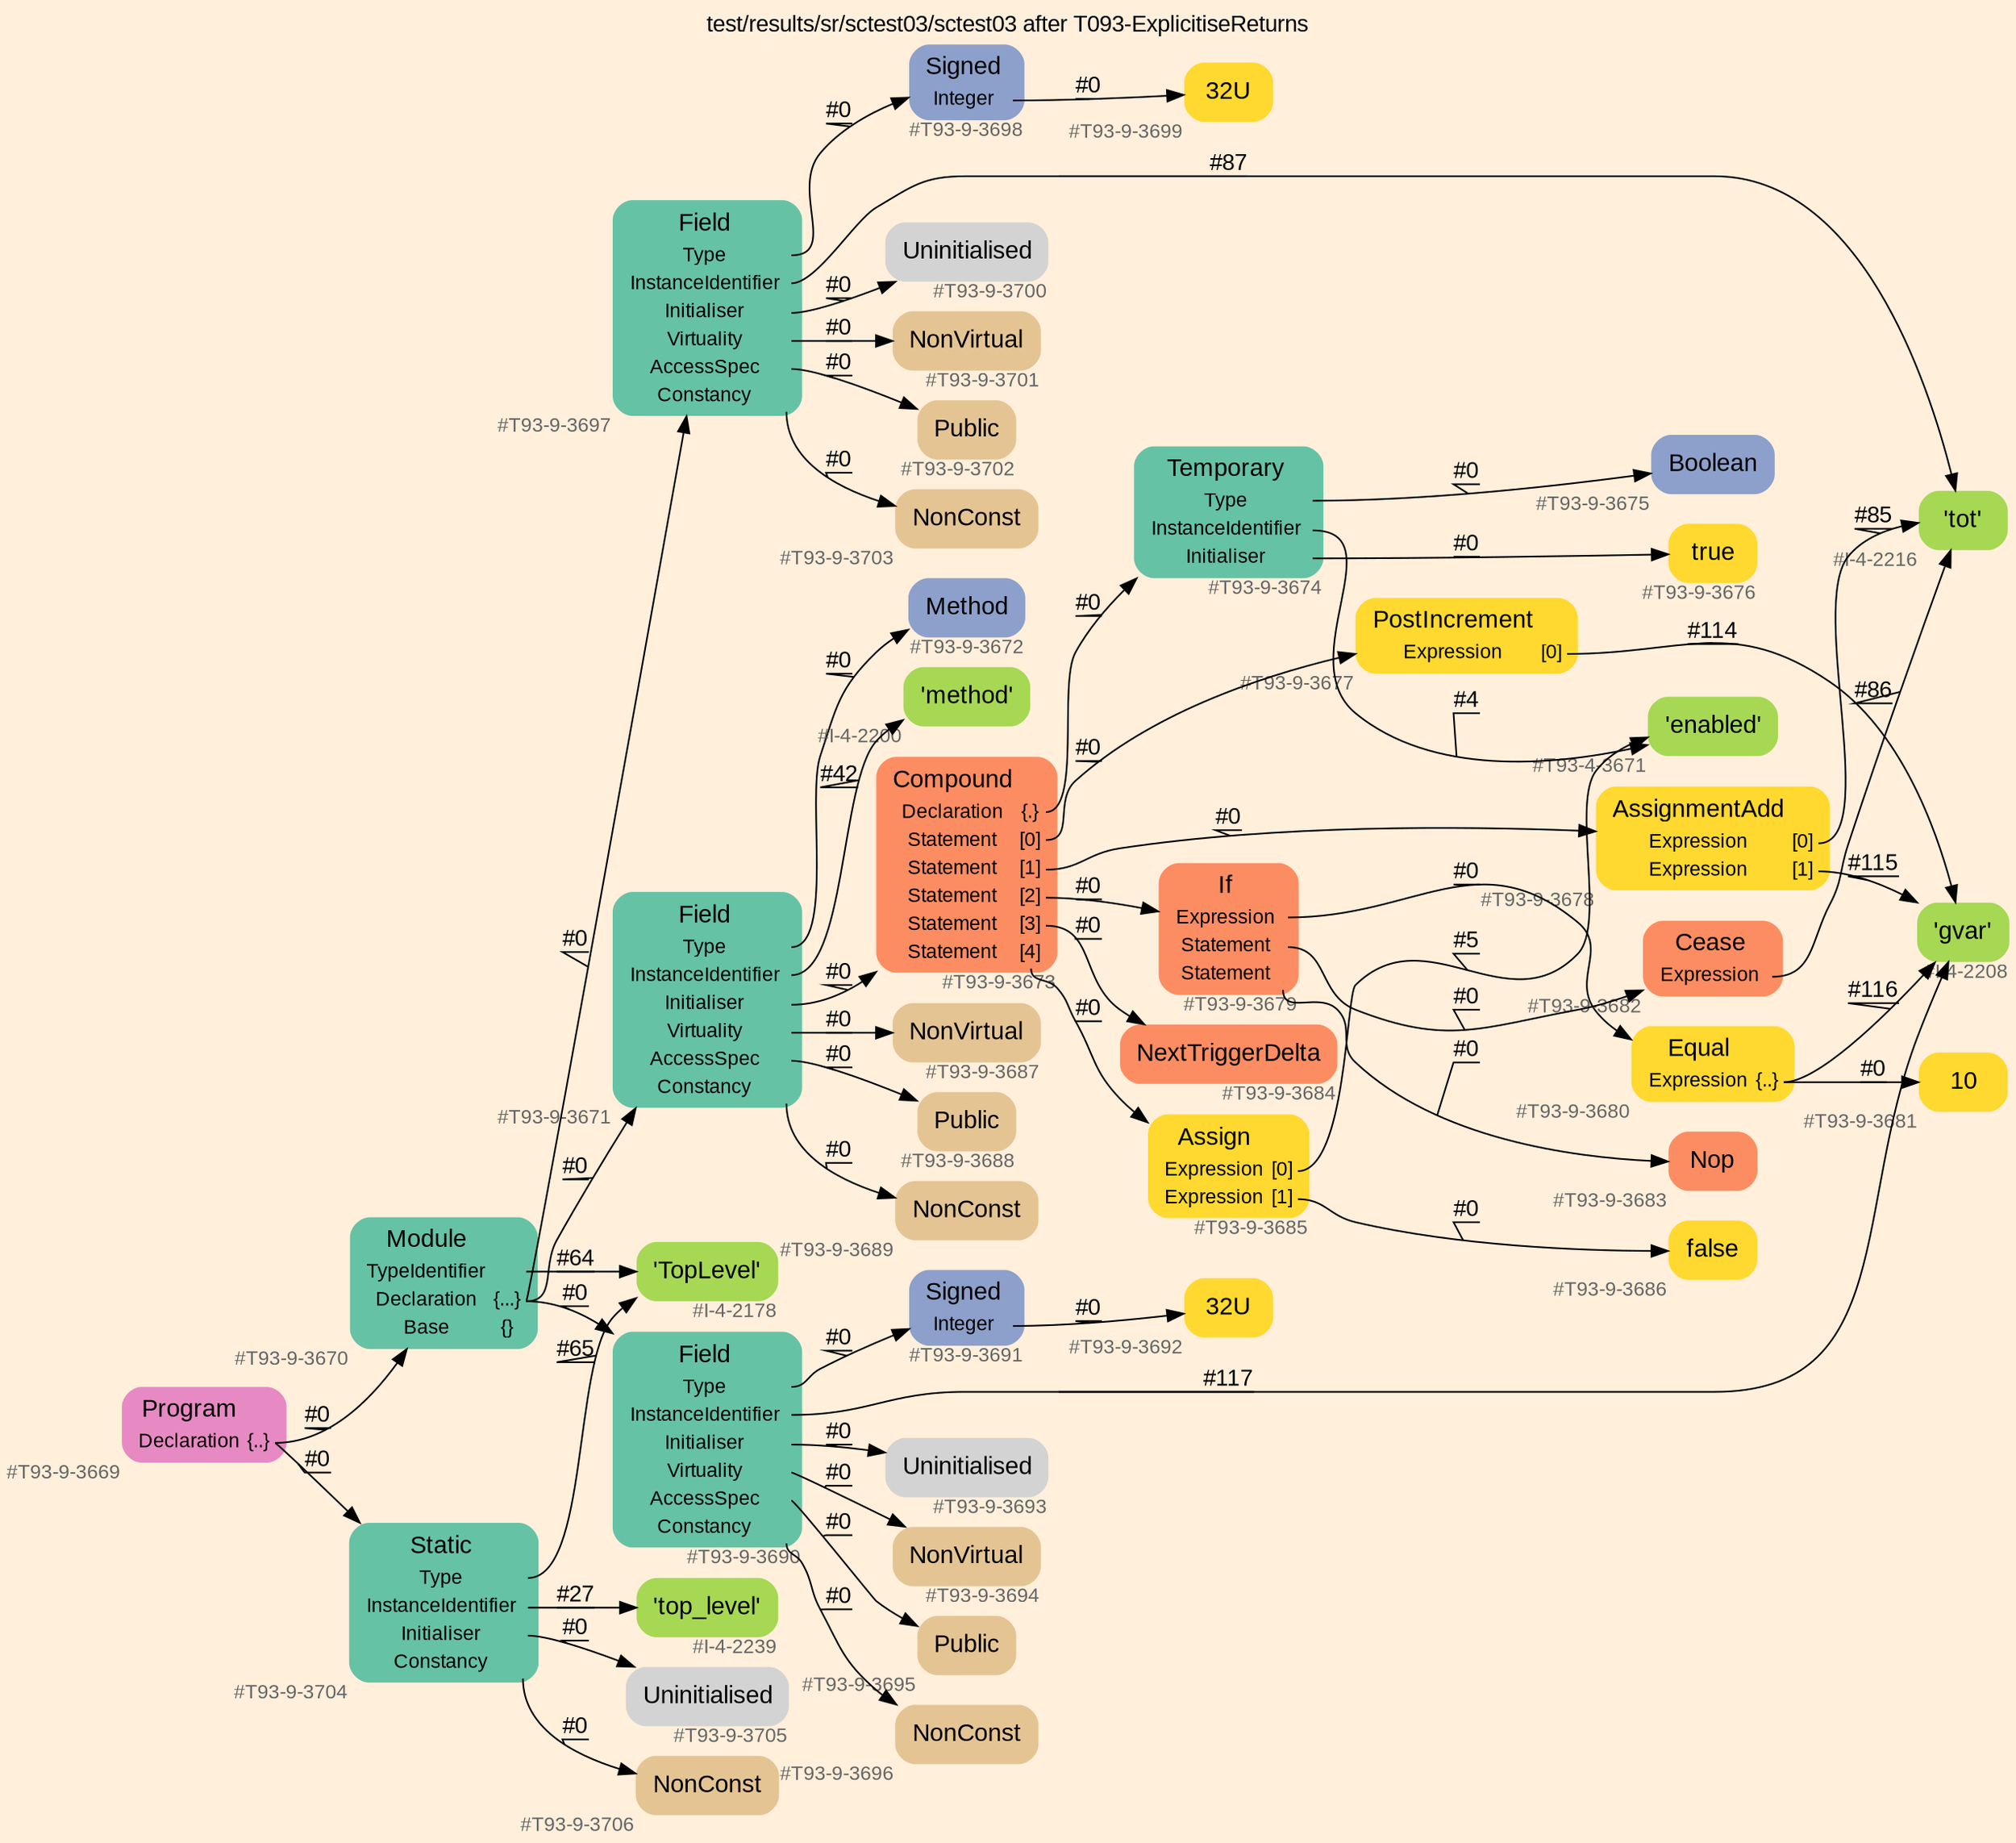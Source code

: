 digraph "test/results/sr/sctest03/sctest03 after T093-ExplicitiseReturns" {
label = "test/results/sr/sctest03/sctest03 after T093-ExplicitiseReturns"
labelloc = t
graph [
    rankdir = "LR"
    ranksep = 0.3
    bgcolor = antiquewhite1
    color = black
    fontcolor = black
    fontname = "Arial"
];
node [
    fontname = "Arial"
];
edge [
    fontname = "Arial"
];

// -------------------- node figure --------------------
// -------- block #T93-9-3669 ----------
"#T93-9-3669" [
    fillcolor = "/set28/4"
    xlabel = "#T93-9-3669"
    fontsize = "12"
    fontcolor = grey40
    shape = "plaintext"
    label = <<TABLE BORDER="0" CELLBORDER="0" CELLSPACING="0">
     <TR><TD><FONT COLOR="black" POINT-SIZE="15">Program</FONT></TD></TR>
     <TR><TD><FONT COLOR="black" POINT-SIZE="12">Declaration</FONT></TD><TD PORT="port0"><FONT COLOR="black" POINT-SIZE="12">{..}</FONT></TD></TR>
    </TABLE>>
    style = "rounded,filled"
];

// -------- block #T93-9-3670 ----------
"#T93-9-3670" [
    fillcolor = "/set28/1"
    xlabel = "#T93-9-3670"
    fontsize = "12"
    fontcolor = grey40
    shape = "plaintext"
    label = <<TABLE BORDER="0" CELLBORDER="0" CELLSPACING="0">
     <TR><TD><FONT COLOR="black" POINT-SIZE="15">Module</FONT></TD></TR>
     <TR><TD><FONT COLOR="black" POINT-SIZE="12">TypeIdentifier</FONT></TD><TD PORT="port0"></TD></TR>
     <TR><TD><FONT COLOR="black" POINT-SIZE="12">Declaration</FONT></TD><TD PORT="port1"><FONT COLOR="black" POINT-SIZE="12">{...}</FONT></TD></TR>
     <TR><TD><FONT COLOR="black" POINT-SIZE="12">Base</FONT></TD><TD PORT="port2"><FONT COLOR="black" POINT-SIZE="12">{}</FONT></TD></TR>
    </TABLE>>
    style = "rounded,filled"
];

// -------- block #I-4-2178 ----------
"#I-4-2178" [
    fillcolor = "/set28/5"
    xlabel = "#I-4-2178"
    fontsize = "12"
    fontcolor = grey40
    shape = "plaintext"
    label = <<TABLE BORDER="0" CELLBORDER="0" CELLSPACING="0">
     <TR><TD><FONT COLOR="black" POINT-SIZE="15">'TopLevel'</FONT></TD></TR>
    </TABLE>>
    style = "rounded,filled"
];

// -------- block #T93-9-3671 ----------
"#T93-9-3671" [
    fillcolor = "/set28/1"
    xlabel = "#T93-9-3671"
    fontsize = "12"
    fontcolor = grey40
    shape = "plaintext"
    label = <<TABLE BORDER="0" CELLBORDER="0" CELLSPACING="0">
     <TR><TD><FONT COLOR="black" POINT-SIZE="15">Field</FONT></TD></TR>
     <TR><TD><FONT COLOR="black" POINT-SIZE="12">Type</FONT></TD><TD PORT="port0"></TD></TR>
     <TR><TD><FONT COLOR="black" POINT-SIZE="12">InstanceIdentifier</FONT></TD><TD PORT="port1"></TD></TR>
     <TR><TD><FONT COLOR="black" POINT-SIZE="12">Initialiser</FONT></TD><TD PORT="port2"></TD></TR>
     <TR><TD><FONT COLOR="black" POINT-SIZE="12">Virtuality</FONT></TD><TD PORT="port3"></TD></TR>
     <TR><TD><FONT COLOR="black" POINT-SIZE="12">AccessSpec</FONT></TD><TD PORT="port4"></TD></TR>
     <TR><TD><FONT COLOR="black" POINT-SIZE="12">Constancy</FONT></TD><TD PORT="port5"></TD></TR>
    </TABLE>>
    style = "rounded,filled"
];

// -------- block #T93-9-3672 ----------
"#T93-9-3672" [
    fillcolor = "/set28/3"
    xlabel = "#T93-9-3672"
    fontsize = "12"
    fontcolor = grey40
    shape = "plaintext"
    label = <<TABLE BORDER="0" CELLBORDER="0" CELLSPACING="0">
     <TR><TD><FONT COLOR="black" POINT-SIZE="15">Method</FONT></TD></TR>
    </TABLE>>
    style = "rounded,filled"
];

// -------- block #I-4-2200 ----------
"#I-4-2200" [
    fillcolor = "/set28/5"
    xlabel = "#I-4-2200"
    fontsize = "12"
    fontcolor = grey40
    shape = "plaintext"
    label = <<TABLE BORDER="0" CELLBORDER="0" CELLSPACING="0">
     <TR><TD><FONT COLOR="black" POINT-SIZE="15">'method'</FONT></TD></TR>
    </TABLE>>
    style = "rounded,filled"
];

// -------- block #T93-9-3673 ----------
"#T93-9-3673" [
    fillcolor = "/set28/2"
    xlabel = "#T93-9-3673"
    fontsize = "12"
    fontcolor = grey40
    shape = "plaintext"
    label = <<TABLE BORDER="0" CELLBORDER="0" CELLSPACING="0">
     <TR><TD><FONT COLOR="black" POINT-SIZE="15">Compound</FONT></TD></TR>
     <TR><TD><FONT COLOR="black" POINT-SIZE="12">Declaration</FONT></TD><TD PORT="port0"><FONT COLOR="black" POINT-SIZE="12">{.}</FONT></TD></TR>
     <TR><TD><FONT COLOR="black" POINT-SIZE="12">Statement</FONT></TD><TD PORT="port1"><FONT COLOR="black" POINT-SIZE="12">[0]</FONT></TD></TR>
     <TR><TD><FONT COLOR="black" POINT-SIZE="12">Statement</FONT></TD><TD PORT="port2"><FONT COLOR="black" POINT-SIZE="12">[1]</FONT></TD></TR>
     <TR><TD><FONT COLOR="black" POINT-SIZE="12">Statement</FONT></TD><TD PORT="port3"><FONT COLOR="black" POINT-SIZE="12">[2]</FONT></TD></TR>
     <TR><TD><FONT COLOR="black" POINT-SIZE="12">Statement</FONT></TD><TD PORT="port4"><FONT COLOR="black" POINT-SIZE="12">[3]</FONT></TD></TR>
     <TR><TD><FONT COLOR="black" POINT-SIZE="12">Statement</FONT></TD><TD PORT="port5"><FONT COLOR="black" POINT-SIZE="12">[4]</FONT></TD></TR>
    </TABLE>>
    style = "rounded,filled"
];

// -------- block #T93-9-3674 ----------
"#T93-9-3674" [
    fillcolor = "/set28/1"
    xlabel = "#T93-9-3674"
    fontsize = "12"
    fontcolor = grey40
    shape = "plaintext"
    label = <<TABLE BORDER="0" CELLBORDER="0" CELLSPACING="0">
     <TR><TD><FONT COLOR="black" POINT-SIZE="15">Temporary</FONT></TD></TR>
     <TR><TD><FONT COLOR="black" POINT-SIZE="12">Type</FONT></TD><TD PORT="port0"></TD></TR>
     <TR><TD><FONT COLOR="black" POINT-SIZE="12">InstanceIdentifier</FONT></TD><TD PORT="port1"></TD></TR>
     <TR><TD><FONT COLOR="black" POINT-SIZE="12">Initialiser</FONT></TD><TD PORT="port2"></TD></TR>
    </TABLE>>
    style = "rounded,filled"
];

// -------- block #T93-9-3675 ----------
"#T93-9-3675" [
    fillcolor = "/set28/3"
    xlabel = "#T93-9-3675"
    fontsize = "12"
    fontcolor = grey40
    shape = "plaintext"
    label = <<TABLE BORDER="0" CELLBORDER="0" CELLSPACING="0">
     <TR><TD><FONT COLOR="black" POINT-SIZE="15">Boolean</FONT></TD></TR>
    </TABLE>>
    style = "rounded,filled"
];

// -------- block #T93-4-3671 ----------
"#T93-4-3671" [
    fillcolor = "/set28/5"
    xlabel = "#T93-4-3671"
    fontsize = "12"
    fontcolor = grey40
    shape = "plaintext"
    label = <<TABLE BORDER="0" CELLBORDER="0" CELLSPACING="0">
     <TR><TD><FONT COLOR="black" POINT-SIZE="15">'enabled'</FONT></TD></TR>
    </TABLE>>
    style = "rounded,filled"
];

// -------- block #T93-9-3676 ----------
"#T93-9-3676" [
    fillcolor = "/set28/6"
    xlabel = "#T93-9-3676"
    fontsize = "12"
    fontcolor = grey40
    shape = "plaintext"
    label = <<TABLE BORDER="0" CELLBORDER="0" CELLSPACING="0">
     <TR><TD><FONT COLOR="black" POINT-SIZE="15">true</FONT></TD></TR>
    </TABLE>>
    style = "rounded,filled"
];

// -------- block #T93-9-3677 ----------
"#T93-9-3677" [
    fillcolor = "/set28/6"
    xlabel = "#T93-9-3677"
    fontsize = "12"
    fontcolor = grey40
    shape = "plaintext"
    label = <<TABLE BORDER="0" CELLBORDER="0" CELLSPACING="0">
     <TR><TD><FONT COLOR="black" POINT-SIZE="15">PostIncrement</FONT></TD></TR>
     <TR><TD><FONT COLOR="black" POINT-SIZE="12">Expression</FONT></TD><TD PORT="port0"><FONT COLOR="black" POINT-SIZE="12">[0]</FONT></TD></TR>
    </TABLE>>
    style = "rounded,filled"
];

// -------- block #I-4-2208 ----------
"#I-4-2208" [
    fillcolor = "/set28/5"
    xlabel = "#I-4-2208"
    fontsize = "12"
    fontcolor = grey40
    shape = "plaintext"
    label = <<TABLE BORDER="0" CELLBORDER="0" CELLSPACING="0">
     <TR><TD><FONT COLOR="black" POINT-SIZE="15">'gvar'</FONT></TD></TR>
    </TABLE>>
    style = "rounded,filled"
];

// -------- block #T93-9-3678 ----------
"#T93-9-3678" [
    fillcolor = "/set28/6"
    xlabel = "#T93-9-3678"
    fontsize = "12"
    fontcolor = grey40
    shape = "plaintext"
    label = <<TABLE BORDER="0" CELLBORDER="0" CELLSPACING="0">
     <TR><TD><FONT COLOR="black" POINT-SIZE="15">AssignmentAdd</FONT></TD></TR>
     <TR><TD><FONT COLOR="black" POINT-SIZE="12">Expression</FONT></TD><TD PORT="port0"><FONT COLOR="black" POINT-SIZE="12">[0]</FONT></TD></TR>
     <TR><TD><FONT COLOR="black" POINT-SIZE="12">Expression</FONT></TD><TD PORT="port1"><FONT COLOR="black" POINT-SIZE="12">[1]</FONT></TD></TR>
    </TABLE>>
    style = "rounded,filled"
];

// -------- block #I-4-2216 ----------
"#I-4-2216" [
    fillcolor = "/set28/5"
    xlabel = "#I-4-2216"
    fontsize = "12"
    fontcolor = grey40
    shape = "plaintext"
    label = <<TABLE BORDER="0" CELLBORDER="0" CELLSPACING="0">
     <TR><TD><FONT COLOR="black" POINT-SIZE="15">'tot'</FONT></TD></TR>
    </TABLE>>
    style = "rounded,filled"
];

// -------- block #T93-9-3679 ----------
"#T93-9-3679" [
    fillcolor = "/set28/2"
    xlabel = "#T93-9-3679"
    fontsize = "12"
    fontcolor = grey40
    shape = "plaintext"
    label = <<TABLE BORDER="0" CELLBORDER="0" CELLSPACING="0">
     <TR><TD><FONT COLOR="black" POINT-SIZE="15">If</FONT></TD></TR>
     <TR><TD><FONT COLOR="black" POINT-SIZE="12">Expression</FONT></TD><TD PORT="port0"></TD></TR>
     <TR><TD><FONT COLOR="black" POINT-SIZE="12">Statement</FONT></TD><TD PORT="port1"></TD></TR>
     <TR><TD><FONT COLOR="black" POINT-SIZE="12">Statement</FONT></TD><TD PORT="port2"></TD></TR>
    </TABLE>>
    style = "rounded,filled"
];

// -------- block #T93-9-3680 ----------
"#T93-9-3680" [
    fillcolor = "/set28/6"
    xlabel = "#T93-9-3680"
    fontsize = "12"
    fontcolor = grey40
    shape = "plaintext"
    label = <<TABLE BORDER="0" CELLBORDER="0" CELLSPACING="0">
     <TR><TD><FONT COLOR="black" POINT-SIZE="15">Equal</FONT></TD></TR>
     <TR><TD><FONT COLOR="black" POINT-SIZE="12">Expression</FONT></TD><TD PORT="port0"><FONT COLOR="black" POINT-SIZE="12">{..}</FONT></TD></TR>
    </TABLE>>
    style = "rounded,filled"
];

// -------- block #T93-9-3681 ----------
"#T93-9-3681" [
    fillcolor = "/set28/6"
    xlabel = "#T93-9-3681"
    fontsize = "12"
    fontcolor = grey40
    shape = "plaintext"
    label = <<TABLE BORDER="0" CELLBORDER="0" CELLSPACING="0">
     <TR><TD><FONT COLOR="black" POINT-SIZE="15">10</FONT></TD></TR>
    </TABLE>>
    style = "rounded,filled"
];

// -------- block #T93-9-3682 ----------
"#T93-9-3682" [
    fillcolor = "/set28/2"
    xlabel = "#T93-9-3682"
    fontsize = "12"
    fontcolor = grey40
    shape = "plaintext"
    label = <<TABLE BORDER="0" CELLBORDER="0" CELLSPACING="0">
     <TR><TD><FONT COLOR="black" POINT-SIZE="15">Cease</FONT></TD></TR>
     <TR><TD><FONT COLOR="black" POINT-SIZE="12">Expression</FONT></TD><TD PORT="port0"></TD></TR>
    </TABLE>>
    style = "rounded,filled"
];

// -------- block #T93-9-3683 ----------
"#T93-9-3683" [
    fillcolor = "/set28/2"
    xlabel = "#T93-9-3683"
    fontsize = "12"
    fontcolor = grey40
    shape = "plaintext"
    label = <<TABLE BORDER="0" CELLBORDER="0" CELLSPACING="0">
     <TR><TD><FONT COLOR="black" POINT-SIZE="15">Nop</FONT></TD></TR>
    </TABLE>>
    style = "rounded,filled"
];

// -------- block #T93-9-3684 ----------
"#T93-9-3684" [
    fillcolor = "/set28/2"
    xlabel = "#T93-9-3684"
    fontsize = "12"
    fontcolor = grey40
    shape = "plaintext"
    label = <<TABLE BORDER="0" CELLBORDER="0" CELLSPACING="0">
     <TR><TD><FONT COLOR="black" POINT-SIZE="15">NextTriggerDelta</FONT></TD></TR>
    </TABLE>>
    style = "rounded,filled"
];

// -------- block #T93-9-3685 ----------
"#T93-9-3685" [
    fillcolor = "/set28/6"
    xlabel = "#T93-9-3685"
    fontsize = "12"
    fontcolor = grey40
    shape = "plaintext"
    label = <<TABLE BORDER="0" CELLBORDER="0" CELLSPACING="0">
     <TR><TD><FONT COLOR="black" POINT-SIZE="15">Assign</FONT></TD></TR>
     <TR><TD><FONT COLOR="black" POINT-SIZE="12">Expression</FONT></TD><TD PORT="port0"><FONT COLOR="black" POINT-SIZE="12">[0]</FONT></TD></TR>
     <TR><TD><FONT COLOR="black" POINT-SIZE="12">Expression</FONT></TD><TD PORT="port1"><FONT COLOR="black" POINT-SIZE="12">[1]</FONT></TD></TR>
    </TABLE>>
    style = "rounded,filled"
];

// -------- block #T93-9-3686 ----------
"#T93-9-3686" [
    fillcolor = "/set28/6"
    xlabel = "#T93-9-3686"
    fontsize = "12"
    fontcolor = grey40
    shape = "plaintext"
    label = <<TABLE BORDER="0" CELLBORDER="0" CELLSPACING="0">
     <TR><TD><FONT COLOR="black" POINT-SIZE="15">false</FONT></TD></TR>
    </TABLE>>
    style = "rounded,filled"
];

// -------- block #T93-9-3687 ----------
"#T93-9-3687" [
    fillcolor = "/set28/7"
    xlabel = "#T93-9-3687"
    fontsize = "12"
    fontcolor = grey40
    shape = "plaintext"
    label = <<TABLE BORDER="0" CELLBORDER="0" CELLSPACING="0">
     <TR><TD><FONT COLOR="black" POINT-SIZE="15">NonVirtual</FONT></TD></TR>
    </TABLE>>
    style = "rounded,filled"
];

// -------- block #T93-9-3688 ----------
"#T93-9-3688" [
    fillcolor = "/set28/7"
    xlabel = "#T93-9-3688"
    fontsize = "12"
    fontcolor = grey40
    shape = "plaintext"
    label = <<TABLE BORDER="0" CELLBORDER="0" CELLSPACING="0">
     <TR><TD><FONT COLOR="black" POINT-SIZE="15">Public</FONT></TD></TR>
    </TABLE>>
    style = "rounded,filled"
];

// -------- block #T93-9-3689 ----------
"#T93-9-3689" [
    fillcolor = "/set28/7"
    xlabel = "#T93-9-3689"
    fontsize = "12"
    fontcolor = grey40
    shape = "plaintext"
    label = <<TABLE BORDER="0" CELLBORDER="0" CELLSPACING="0">
     <TR><TD><FONT COLOR="black" POINT-SIZE="15">NonConst</FONT></TD></TR>
    </TABLE>>
    style = "rounded,filled"
];

// -------- block #T93-9-3690 ----------
"#T93-9-3690" [
    fillcolor = "/set28/1"
    xlabel = "#T93-9-3690"
    fontsize = "12"
    fontcolor = grey40
    shape = "plaintext"
    label = <<TABLE BORDER="0" CELLBORDER="0" CELLSPACING="0">
     <TR><TD><FONT COLOR="black" POINT-SIZE="15">Field</FONT></TD></TR>
     <TR><TD><FONT COLOR="black" POINT-SIZE="12">Type</FONT></TD><TD PORT="port0"></TD></TR>
     <TR><TD><FONT COLOR="black" POINT-SIZE="12">InstanceIdentifier</FONT></TD><TD PORT="port1"></TD></TR>
     <TR><TD><FONT COLOR="black" POINT-SIZE="12">Initialiser</FONT></TD><TD PORT="port2"></TD></TR>
     <TR><TD><FONT COLOR="black" POINT-SIZE="12">Virtuality</FONT></TD><TD PORT="port3"></TD></TR>
     <TR><TD><FONT COLOR="black" POINT-SIZE="12">AccessSpec</FONT></TD><TD PORT="port4"></TD></TR>
     <TR><TD><FONT COLOR="black" POINT-SIZE="12">Constancy</FONT></TD><TD PORT="port5"></TD></TR>
    </TABLE>>
    style = "rounded,filled"
];

// -------- block #T93-9-3691 ----------
"#T93-9-3691" [
    fillcolor = "/set28/3"
    xlabel = "#T93-9-3691"
    fontsize = "12"
    fontcolor = grey40
    shape = "plaintext"
    label = <<TABLE BORDER="0" CELLBORDER="0" CELLSPACING="0">
     <TR><TD><FONT COLOR="black" POINT-SIZE="15">Signed</FONT></TD></TR>
     <TR><TD><FONT COLOR="black" POINT-SIZE="12">Integer</FONT></TD><TD PORT="port0"></TD></TR>
    </TABLE>>
    style = "rounded,filled"
];

// -------- block #T93-9-3692 ----------
"#T93-9-3692" [
    fillcolor = "/set28/6"
    xlabel = "#T93-9-3692"
    fontsize = "12"
    fontcolor = grey40
    shape = "plaintext"
    label = <<TABLE BORDER="0" CELLBORDER="0" CELLSPACING="0">
     <TR><TD><FONT COLOR="black" POINT-SIZE="15">32U</FONT></TD></TR>
    </TABLE>>
    style = "rounded,filled"
];

// -------- block #T93-9-3693 ----------
"#T93-9-3693" [
    xlabel = "#T93-9-3693"
    fontsize = "12"
    fontcolor = grey40
    shape = "plaintext"
    label = <<TABLE BORDER="0" CELLBORDER="0" CELLSPACING="0">
     <TR><TD><FONT COLOR="black" POINT-SIZE="15">Uninitialised</FONT></TD></TR>
    </TABLE>>
    style = "rounded,filled"
];

// -------- block #T93-9-3694 ----------
"#T93-9-3694" [
    fillcolor = "/set28/7"
    xlabel = "#T93-9-3694"
    fontsize = "12"
    fontcolor = grey40
    shape = "plaintext"
    label = <<TABLE BORDER="0" CELLBORDER="0" CELLSPACING="0">
     <TR><TD><FONT COLOR="black" POINT-SIZE="15">NonVirtual</FONT></TD></TR>
    </TABLE>>
    style = "rounded,filled"
];

// -------- block #T93-9-3695 ----------
"#T93-9-3695" [
    fillcolor = "/set28/7"
    xlabel = "#T93-9-3695"
    fontsize = "12"
    fontcolor = grey40
    shape = "plaintext"
    label = <<TABLE BORDER="0" CELLBORDER="0" CELLSPACING="0">
     <TR><TD><FONT COLOR="black" POINT-SIZE="15">Public</FONT></TD></TR>
    </TABLE>>
    style = "rounded,filled"
];

// -------- block #T93-9-3696 ----------
"#T93-9-3696" [
    fillcolor = "/set28/7"
    xlabel = "#T93-9-3696"
    fontsize = "12"
    fontcolor = grey40
    shape = "plaintext"
    label = <<TABLE BORDER="0" CELLBORDER="0" CELLSPACING="0">
     <TR><TD><FONT COLOR="black" POINT-SIZE="15">NonConst</FONT></TD></TR>
    </TABLE>>
    style = "rounded,filled"
];

// -------- block #T93-9-3697 ----------
"#T93-9-3697" [
    fillcolor = "/set28/1"
    xlabel = "#T93-9-3697"
    fontsize = "12"
    fontcolor = grey40
    shape = "plaintext"
    label = <<TABLE BORDER="0" CELLBORDER="0" CELLSPACING="0">
     <TR><TD><FONT COLOR="black" POINT-SIZE="15">Field</FONT></TD></TR>
     <TR><TD><FONT COLOR="black" POINT-SIZE="12">Type</FONT></TD><TD PORT="port0"></TD></TR>
     <TR><TD><FONT COLOR="black" POINT-SIZE="12">InstanceIdentifier</FONT></TD><TD PORT="port1"></TD></TR>
     <TR><TD><FONT COLOR="black" POINT-SIZE="12">Initialiser</FONT></TD><TD PORT="port2"></TD></TR>
     <TR><TD><FONT COLOR="black" POINT-SIZE="12">Virtuality</FONT></TD><TD PORT="port3"></TD></TR>
     <TR><TD><FONT COLOR="black" POINT-SIZE="12">AccessSpec</FONT></TD><TD PORT="port4"></TD></TR>
     <TR><TD><FONT COLOR="black" POINT-SIZE="12">Constancy</FONT></TD><TD PORT="port5"></TD></TR>
    </TABLE>>
    style = "rounded,filled"
];

// -------- block #T93-9-3698 ----------
"#T93-9-3698" [
    fillcolor = "/set28/3"
    xlabel = "#T93-9-3698"
    fontsize = "12"
    fontcolor = grey40
    shape = "plaintext"
    label = <<TABLE BORDER="0" CELLBORDER="0" CELLSPACING="0">
     <TR><TD><FONT COLOR="black" POINT-SIZE="15">Signed</FONT></TD></TR>
     <TR><TD><FONT COLOR="black" POINT-SIZE="12">Integer</FONT></TD><TD PORT="port0"></TD></TR>
    </TABLE>>
    style = "rounded,filled"
];

// -------- block #T93-9-3699 ----------
"#T93-9-3699" [
    fillcolor = "/set28/6"
    xlabel = "#T93-9-3699"
    fontsize = "12"
    fontcolor = grey40
    shape = "plaintext"
    label = <<TABLE BORDER="0" CELLBORDER="0" CELLSPACING="0">
     <TR><TD><FONT COLOR="black" POINT-SIZE="15">32U</FONT></TD></TR>
    </TABLE>>
    style = "rounded,filled"
];

// -------- block #T93-9-3700 ----------
"#T93-9-3700" [
    xlabel = "#T93-9-3700"
    fontsize = "12"
    fontcolor = grey40
    shape = "plaintext"
    label = <<TABLE BORDER="0" CELLBORDER="0" CELLSPACING="0">
     <TR><TD><FONT COLOR="black" POINT-SIZE="15">Uninitialised</FONT></TD></TR>
    </TABLE>>
    style = "rounded,filled"
];

// -------- block #T93-9-3701 ----------
"#T93-9-3701" [
    fillcolor = "/set28/7"
    xlabel = "#T93-9-3701"
    fontsize = "12"
    fontcolor = grey40
    shape = "plaintext"
    label = <<TABLE BORDER="0" CELLBORDER="0" CELLSPACING="0">
     <TR><TD><FONT COLOR="black" POINT-SIZE="15">NonVirtual</FONT></TD></TR>
    </TABLE>>
    style = "rounded,filled"
];

// -------- block #T93-9-3702 ----------
"#T93-9-3702" [
    fillcolor = "/set28/7"
    xlabel = "#T93-9-3702"
    fontsize = "12"
    fontcolor = grey40
    shape = "plaintext"
    label = <<TABLE BORDER="0" CELLBORDER="0" CELLSPACING="0">
     <TR><TD><FONT COLOR="black" POINT-SIZE="15">Public</FONT></TD></TR>
    </TABLE>>
    style = "rounded,filled"
];

// -------- block #T93-9-3703 ----------
"#T93-9-3703" [
    fillcolor = "/set28/7"
    xlabel = "#T93-9-3703"
    fontsize = "12"
    fontcolor = grey40
    shape = "plaintext"
    label = <<TABLE BORDER="0" CELLBORDER="0" CELLSPACING="0">
     <TR><TD><FONT COLOR="black" POINT-SIZE="15">NonConst</FONT></TD></TR>
    </TABLE>>
    style = "rounded,filled"
];

// -------- block #T93-9-3704 ----------
"#T93-9-3704" [
    fillcolor = "/set28/1"
    xlabel = "#T93-9-3704"
    fontsize = "12"
    fontcolor = grey40
    shape = "plaintext"
    label = <<TABLE BORDER="0" CELLBORDER="0" CELLSPACING="0">
     <TR><TD><FONT COLOR="black" POINT-SIZE="15">Static</FONT></TD></TR>
     <TR><TD><FONT COLOR="black" POINT-SIZE="12">Type</FONT></TD><TD PORT="port0"></TD></TR>
     <TR><TD><FONT COLOR="black" POINT-SIZE="12">InstanceIdentifier</FONT></TD><TD PORT="port1"></TD></TR>
     <TR><TD><FONT COLOR="black" POINT-SIZE="12">Initialiser</FONT></TD><TD PORT="port2"></TD></TR>
     <TR><TD><FONT COLOR="black" POINT-SIZE="12">Constancy</FONT></TD><TD PORT="port3"></TD></TR>
    </TABLE>>
    style = "rounded,filled"
];

// -------- block #I-4-2239 ----------
"#I-4-2239" [
    fillcolor = "/set28/5"
    xlabel = "#I-4-2239"
    fontsize = "12"
    fontcolor = grey40
    shape = "plaintext"
    label = <<TABLE BORDER="0" CELLBORDER="0" CELLSPACING="0">
     <TR><TD><FONT COLOR="black" POINT-SIZE="15">'top_level'</FONT></TD></TR>
    </TABLE>>
    style = "rounded,filled"
];

// -------- block #T93-9-3705 ----------
"#T93-9-3705" [
    xlabel = "#T93-9-3705"
    fontsize = "12"
    fontcolor = grey40
    shape = "plaintext"
    label = <<TABLE BORDER="0" CELLBORDER="0" CELLSPACING="0">
     <TR><TD><FONT COLOR="black" POINT-SIZE="15">Uninitialised</FONT></TD></TR>
    </TABLE>>
    style = "rounded,filled"
];

// -------- block #T93-9-3706 ----------
"#T93-9-3706" [
    fillcolor = "/set28/7"
    xlabel = "#T93-9-3706"
    fontsize = "12"
    fontcolor = grey40
    shape = "plaintext"
    label = <<TABLE BORDER="0" CELLBORDER="0" CELLSPACING="0">
     <TR><TD><FONT COLOR="black" POINT-SIZE="15">NonConst</FONT></TD></TR>
    </TABLE>>
    style = "rounded,filled"
];

"#T93-9-3669":port0 -> "#T93-9-3670" [
    label = "#0"
    decorate = true
    color = black
    fontcolor = black
];

"#T93-9-3669":port0 -> "#T93-9-3704" [
    label = "#0"
    decorate = true
    color = black
    fontcolor = black
];

"#T93-9-3670":port0 -> "#I-4-2178" [
    label = "#64"
    decorate = true
    color = black
    fontcolor = black
];

"#T93-9-3670":port1 -> "#T93-9-3671" [
    label = "#0"
    decorate = true
    color = black
    fontcolor = black
];

"#T93-9-3670":port1 -> "#T93-9-3690" [
    label = "#0"
    decorate = true
    color = black
    fontcolor = black
];

"#T93-9-3670":port1 -> "#T93-9-3697" [
    label = "#0"
    decorate = true
    color = black
    fontcolor = black
];

"#T93-9-3671":port0 -> "#T93-9-3672" [
    label = "#0"
    decorate = true
    color = black
    fontcolor = black
];

"#T93-9-3671":port1 -> "#I-4-2200" [
    label = "#42"
    decorate = true
    color = black
    fontcolor = black
];

"#T93-9-3671":port2 -> "#T93-9-3673" [
    label = "#0"
    decorate = true
    color = black
    fontcolor = black
];

"#T93-9-3671":port3 -> "#T93-9-3687" [
    label = "#0"
    decorate = true
    color = black
    fontcolor = black
];

"#T93-9-3671":port4 -> "#T93-9-3688" [
    label = "#0"
    decorate = true
    color = black
    fontcolor = black
];

"#T93-9-3671":port5 -> "#T93-9-3689" [
    label = "#0"
    decorate = true
    color = black
    fontcolor = black
];

"#T93-9-3673":port0 -> "#T93-9-3674" [
    label = "#0"
    decorate = true
    color = black
    fontcolor = black
];

"#T93-9-3673":port1 -> "#T93-9-3677" [
    label = "#0"
    decorate = true
    color = black
    fontcolor = black
];

"#T93-9-3673":port2 -> "#T93-9-3678" [
    label = "#0"
    decorate = true
    color = black
    fontcolor = black
];

"#T93-9-3673":port3 -> "#T93-9-3679" [
    label = "#0"
    decorate = true
    color = black
    fontcolor = black
];

"#T93-9-3673":port4 -> "#T93-9-3684" [
    label = "#0"
    decorate = true
    color = black
    fontcolor = black
];

"#T93-9-3673":port5 -> "#T93-9-3685" [
    label = "#0"
    decorate = true
    color = black
    fontcolor = black
];

"#T93-9-3674":port0 -> "#T93-9-3675" [
    label = "#0"
    decorate = true
    color = black
    fontcolor = black
];

"#T93-9-3674":port1 -> "#T93-4-3671" [
    label = "#4"
    decorate = true
    color = black
    fontcolor = black
];

"#T93-9-3674":port2 -> "#T93-9-3676" [
    label = "#0"
    decorate = true
    color = black
    fontcolor = black
];

"#T93-9-3677":port0 -> "#I-4-2208" [
    label = "#114"
    decorate = true
    color = black
    fontcolor = black
];

"#T93-9-3678":port0 -> "#I-4-2216" [
    label = "#85"
    decorate = true
    color = black
    fontcolor = black
];

"#T93-9-3678":port1 -> "#I-4-2208" [
    label = "#115"
    decorate = true
    color = black
    fontcolor = black
];

"#T93-9-3679":port0 -> "#T93-9-3680" [
    label = "#0"
    decorate = true
    color = black
    fontcolor = black
];

"#T93-9-3679":port1 -> "#T93-9-3682" [
    label = "#0"
    decorate = true
    color = black
    fontcolor = black
];

"#T93-9-3679":port2 -> "#T93-9-3683" [
    label = "#0"
    decorate = true
    color = black
    fontcolor = black
];

"#T93-9-3680":port0 -> "#I-4-2208" [
    label = "#116"
    decorate = true
    color = black
    fontcolor = black
];

"#T93-9-3680":port0 -> "#T93-9-3681" [
    label = "#0"
    decorate = true
    color = black
    fontcolor = black
];

"#T93-9-3682":port0 -> "#I-4-2216" [
    label = "#86"
    decorate = true
    color = black
    fontcolor = black
];

"#T93-9-3685":port0 -> "#T93-4-3671" [
    label = "#5"
    decorate = true
    color = black
    fontcolor = black
];

"#T93-9-3685":port1 -> "#T93-9-3686" [
    label = "#0"
    decorate = true
    color = black
    fontcolor = black
];

"#T93-9-3690":port0 -> "#T93-9-3691" [
    label = "#0"
    decorate = true
    color = black
    fontcolor = black
];

"#T93-9-3690":port1 -> "#I-4-2208" [
    label = "#117"
    decorate = true
    color = black
    fontcolor = black
];

"#T93-9-3690":port2 -> "#T93-9-3693" [
    label = "#0"
    decorate = true
    color = black
    fontcolor = black
];

"#T93-9-3690":port3 -> "#T93-9-3694" [
    label = "#0"
    decorate = true
    color = black
    fontcolor = black
];

"#T93-9-3690":port4 -> "#T93-9-3695" [
    label = "#0"
    decorate = true
    color = black
    fontcolor = black
];

"#T93-9-3690":port5 -> "#T93-9-3696" [
    label = "#0"
    decorate = true
    color = black
    fontcolor = black
];

"#T93-9-3691":port0 -> "#T93-9-3692" [
    label = "#0"
    decorate = true
    color = black
    fontcolor = black
];

"#T93-9-3697":port0 -> "#T93-9-3698" [
    label = "#0"
    decorate = true
    color = black
    fontcolor = black
];

"#T93-9-3697":port1 -> "#I-4-2216" [
    label = "#87"
    decorate = true
    color = black
    fontcolor = black
];

"#T93-9-3697":port2 -> "#T93-9-3700" [
    label = "#0"
    decorate = true
    color = black
    fontcolor = black
];

"#T93-9-3697":port3 -> "#T93-9-3701" [
    label = "#0"
    decorate = true
    color = black
    fontcolor = black
];

"#T93-9-3697":port4 -> "#T93-9-3702" [
    label = "#0"
    decorate = true
    color = black
    fontcolor = black
];

"#T93-9-3697":port5 -> "#T93-9-3703" [
    label = "#0"
    decorate = true
    color = black
    fontcolor = black
];

"#T93-9-3698":port0 -> "#T93-9-3699" [
    label = "#0"
    decorate = true
    color = black
    fontcolor = black
];

"#T93-9-3704":port0 -> "#I-4-2178" [
    label = "#65"
    decorate = true
    color = black
    fontcolor = black
];

"#T93-9-3704":port1 -> "#I-4-2239" [
    label = "#27"
    decorate = true
    color = black
    fontcolor = black
];

"#T93-9-3704":port2 -> "#T93-9-3705" [
    label = "#0"
    decorate = true
    color = black
    fontcolor = black
];

"#T93-9-3704":port3 -> "#T93-9-3706" [
    label = "#0"
    decorate = true
    color = black
    fontcolor = black
];


}
